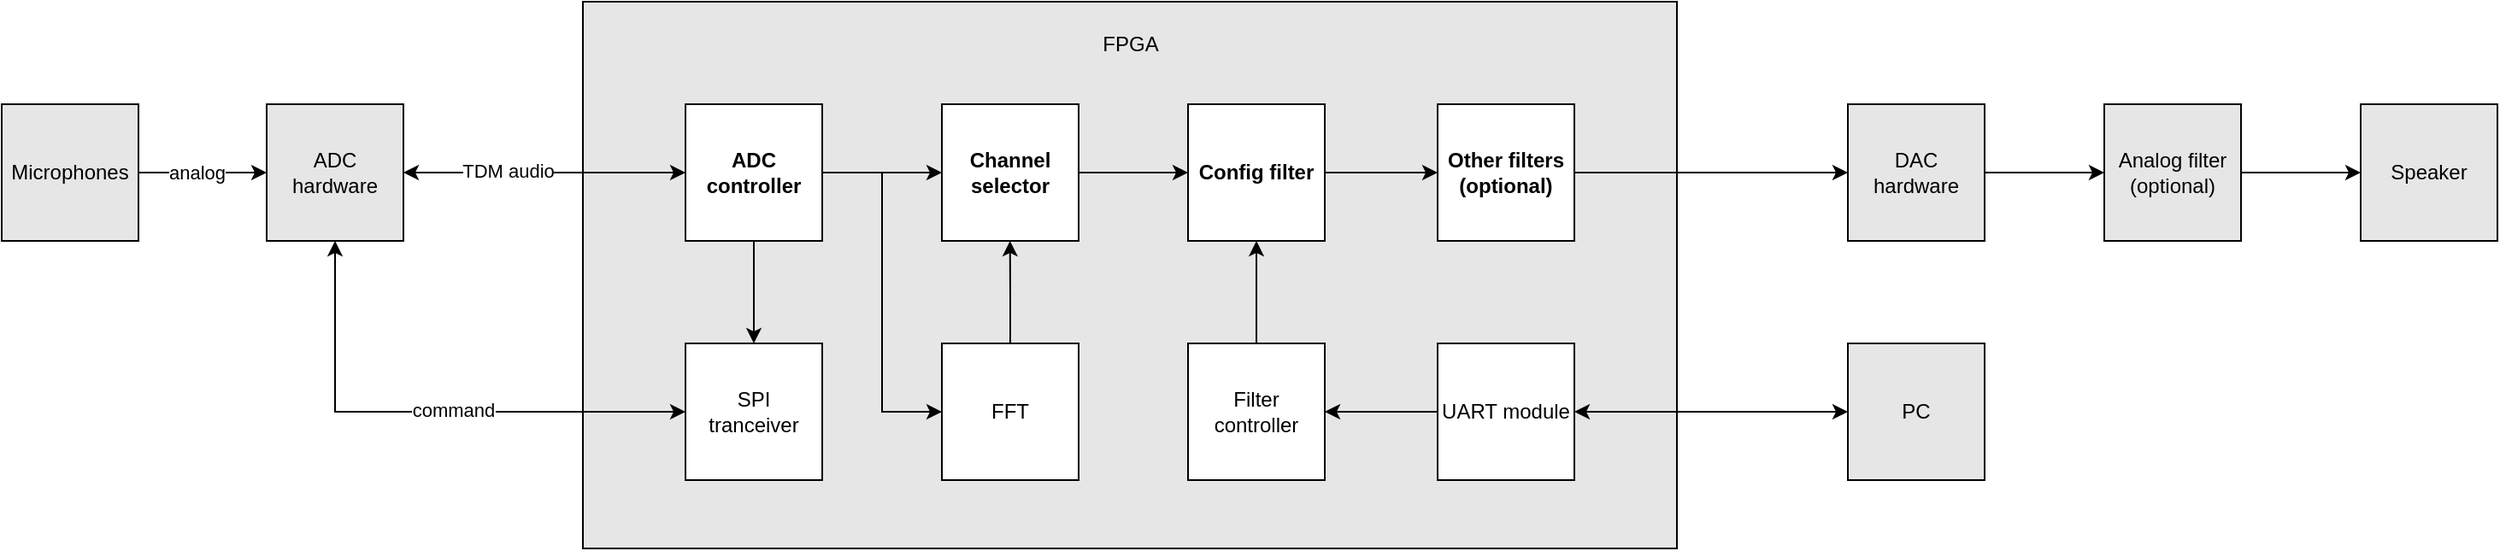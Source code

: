 <mxfile version="20.8.10" type="device"><diagram name="Sida-1" id="80VQ6mnJfD9KNLtdouCK"><mxGraphModel dx="2482" dy="1125" grid="1" gridSize="10" guides="1" tooltips="1" connect="1" arrows="1" fold="1" page="1" pageScale="1" pageWidth="827" pageHeight="1169" math="0" shadow="0"><root><mxCell id="0"/><mxCell id="1" parent="0"/><mxCell id="QxkmH1eV7dikoLSciFiP-5" value="" style="rounded=0;whiteSpace=wrap;html=1;fillColor=#E6E6E6;" vertex="1" parent="1"><mxGeometry x="60" y="60" width="640" height="320" as="geometry"/></mxCell><mxCell id="QxkmH1eV7dikoLSciFiP-25" style="edgeStyle=orthogonalEdgeStyle;rounded=0;orthogonalLoop=1;jettySize=auto;html=1;exitX=0;exitY=0.5;exitDx=0;exitDy=0;entryX=0.5;entryY=1;entryDx=0;entryDy=0;startArrow=classic;startFill=1;endArrow=classic;endFill=1;" edge="1" parent="1" source="DmN2XyIXI_mwZ3_GLvPj-4" target="DmN2XyIXI_mwZ3_GLvPj-15"><mxGeometry relative="1" as="geometry"/></mxCell><mxCell id="QxkmH1eV7dikoLSciFiP-34" value="command" style="edgeLabel;html=1;align=center;verticalAlign=middle;resizable=0;points=[];" vertex="1" connectable="0" parent="QxkmH1eV7dikoLSciFiP-25"><mxGeometry x="-0.107" y="-1" relative="1" as="geometry"><mxPoint as="offset"/></mxGeometry></mxCell><mxCell id="DmN2XyIXI_mwZ3_GLvPj-4" value="SPI&lt;br&gt;tranceiver" style="whiteSpace=wrap;html=1;aspect=fixed;" parent="1" vertex="1"><mxGeometry x="120" y="260" width="80" height="80" as="geometry"/></mxCell><mxCell id="QxkmH1eV7dikoLSciFiP-26" style="edgeStyle=orthogonalEdgeStyle;rounded=0;orthogonalLoop=1;jettySize=auto;html=1;exitX=1;exitY=0.5;exitDx=0;exitDy=0;entryX=0;entryY=0.5;entryDx=0;entryDy=0;startArrow=classic;startFill=1;endArrow=classic;endFill=1;" edge="1" parent="1" source="DmN2XyIXI_mwZ3_GLvPj-15" target="DmN2XyIXI_mwZ3_GLvPj-1"><mxGeometry relative="1" as="geometry"/></mxCell><mxCell id="QxkmH1eV7dikoLSciFiP-33" value="TDM audio" style="edgeLabel;html=1;align=center;verticalAlign=middle;resizable=0;points=[];" vertex="1" connectable="0" parent="QxkmH1eV7dikoLSciFiP-26"><mxGeometry x="-0.263" y="1" relative="1" as="geometry"><mxPoint as="offset"/></mxGeometry></mxCell><mxCell id="DmN2XyIXI_mwZ3_GLvPj-15" value="ADC&lt;br&gt;hardware" style="whiteSpace=wrap;html=1;aspect=fixed;fillColor=#e6e6e6;" parent="1" vertex="1"><mxGeometry x="-125" y="120" width="80" height="80" as="geometry"/></mxCell><mxCell id="QxkmH1eV7dikoLSciFiP-2" style="edgeStyle=orthogonalEdgeStyle;rounded=0;orthogonalLoop=1;jettySize=auto;html=1;exitX=0.5;exitY=0;exitDx=0;exitDy=0;" edge="1" parent="1" source="DmN2XyIXI_mwZ3_GLvPj-31"><mxGeometry relative="1" as="geometry"><mxPoint x="309.857" y="200" as="targetPoint"/></mxGeometry></mxCell><mxCell id="DmN2XyIXI_mwZ3_GLvPj-31" value="FFT" style="whiteSpace=wrap;html=1;aspect=fixed;" parent="1" vertex="1"><mxGeometry x="270" y="260" width="80" height="80" as="geometry"/></mxCell><mxCell id="DmN2XyIXI_mwZ3_GLvPj-32" value="Channel&lt;br&gt;selector" style="whiteSpace=wrap;html=1;aspect=fixed;fontStyle=1" parent="1" vertex="1"><mxGeometry x="270" y="120" width="80" height="80" as="geometry"/></mxCell><mxCell id="DmN2XyIXI_mwZ3_GLvPj-47" style="edgeStyle=orthogonalEdgeStyle;rounded=0;orthogonalLoop=1;jettySize=auto;html=1;entryX=0;entryY=0.5;entryDx=0;entryDy=0;exitX=1;exitY=0.5;exitDx=0;exitDy=0;" parent="1" source="DmN2XyIXI_mwZ3_GLvPj-32" target="DmN2XyIXI_mwZ3_GLvPj-42" edge="1"><mxGeometry relative="1" as="geometry"><mxPoint x="460" y="160" as="sourcePoint"/></mxGeometry></mxCell><mxCell id="DmN2XyIXI_mwZ3_GLvPj-49" style="edgeStyle=orthogonalEdgeStyle;rounded=0;orthogonalLoop=1;jettySize=auto;html=1;entryX=0;entryY=0.5;entryDx=0;entryDy=0;" parent="1" source="DmN2XyIXI_mwZ3_GLvPj-42" target="DmN2XyIXI_mwZ3_GLvPj-48" edge="1"><mxGeometry relative="1" as="geometry"/></mxCell><mxCell id="DmN2XyIXI_mwZ3_GLvPj-42" value="Config filter&lt;br&gt;" style="whiteSpace=wrap;html=1;aspect=fixed;fontStyle=1" parent="1" vertex="1"><mxGeometry x="414" y="120" width="80" height="80" as="geometry"/></mxCell><mxCell id="DmN2XyIXI_mwZ3_GLvPj-46" style="edgeStyle=orthogonalEdgeStyle;rounded=0;orthogonalLoop=1;jettySize=auto;html=1;entryX=0.5;entryY=1;entryDx=0;entryDy=0;" parent="1" source="DmN2XyIXI_mwZ3_GLvPj-43" target="DmN2XyIXI_mwZ3_GLvPj-42" edge="1"><mxGeometry relative="1" as="geometry"/></mxCell><mxCell id="DmN2XyIXI_mwZ3_GLvPj-43" value="Filter controller&lt;br&gt;" style="whiteSpace=wrap;html=1;aspect=fixed;" parent="1" vertex="1"><mxGeometry x="414" y="260" width="80" height="80" as="geometry"/></mxCell><mxCell id="DmN2XyIXI_mwZ3_GLvPj-45" style="edgeStyle=orthogonalEdgeStyle;rounded=0;orthogonalLoop=1;jettySize=auto;html=1;entryX=1;entryY=0.5;entryDx=0;entryDy=0;" parent="1" source="DmN2XyIXI_mwZ3_GLvPj-44" target="DmN2XyIXI_mwZ3_GLvPj-43" edge="1"><mxGeometry relative="1" as="geometry"/></mxCell><mxCell id="DmN2XyIXI_mwZ3_GLvPj-44" value="UART module" style="whiteSpace=wrap;html=1;aspect=fixed;" parent="1" vertex="1"><mxGeometry x="560" y="260" width="80" height="80" as="geometry"/></mxCell><mxCell id="QxkmH1eV7dikoLSciFiP-21" style="edgeStyle=orthogonalEdgeStyle;rounded=0;orthogonalLoop=1;jettySize=auto;html=1;exitX=1;exitY=0.5;exitDx=0;exitDy=0;startArrow=none;startFill=0;" edge="1" parent="1" source="DmN2XyIXI_mwZ3_GLvPj-48" target="DmN2XyIXI_mwZ3_GLvPj-55"><mxGeometry relative="1" as="geometry"/></mxCell><mxCell id="DmN2XyIXI_mwZ3_GLvPj-48" value="Other filters&lt;br&gt;(optional)" style="whiteSpace=wrap;html=1;aspect=fixed;fontStyle=1" parent="1" vertex="1"><mxGeometry x="560" y="120" width="80" height="80" as="geometry"/></mxCell><mxCell id="DmN2XyIXI_mwZ3_GLvPj-57" value="" style="edgeStyle=orthogonalEdgeStyle;rounded=0;orthogonalLoop=1;jettySize=auto;html=1;entryX=0;entryY=0.5;entryDx=0;entryDy=0;" parent="1" source="DmN2XyIXI_mwZ3_GLvPj-55" target="DmN2XyIXI_mwZ3_GLvPj-59" edge="1"><mxGeometry relative="1" as="geometry"><mxPoint x="980" y="160" as="targetPoint"/></mxGeometry></mxCell><mxCell id="DmN2XyIXI_mwZ3_GLvPj-55" value="DAC&lt;br&gt;hardware" style="whiteSpace=wrap;html=1;aspect=fixed;fillColor=#e6e6e6;" parent="1" vertex="1"><mxGeometry x="800" y="120" width="80" height="80" as="geometry"/></mxCell><mxCell id="DmN2XyIXI_mwZ3_GLvPj-58" value="Speaker" style="whiteSpace=wrap;html=1;aspect=fixed;fillColor=#e6e6e6;" parent="1" vertex="1"><mxGeometry x="1100" y="120" width="80" height="80" as="geometry"/></mxCell><mxCell id="DmN2XyIXI_mwZ3_GLvPj-60" style="edgeStyle=orthogonalEdgeStyle;rounded=0;orthogonalLoop=1;jettySize=auto;html=1;entryX=0;entryY=0.5;entryDx=0;entryDy=0;" parent="1" source="DmN2XyIXI_mwZ3_GLvPj-59" target="DmN2XyIXI_mwZ3_GLvPj-58" edge="1"><mxGeometry relative="1" as="geometry"/></mxCell><mxCell id="DmN2XyIXI_mwZ3_GLvPj-59" value="Analog filter&lt;br&gt;(optional)" style="whiteSpace=wrap;html=1;aspect=fixed;fillColor=#e6e6e6;" parent="1" vertex="1"><mxGeometry x="950" y="120" width="80" height="80" as="geometry"/></mxCell><mxCell id="QxkmH1eV7dikoLSciFiP-7" value="FPGA" style="text;html=1;align=center;verticalAlign=middle;resizable=0;points=[];autosize=1;strokeColor=none;fillColor=none;" vertex="1" parent="1"><mxGeometry x="350" y="70" width="60" height="30" as="geometry"/></mxCell><mxCell id="QxkmH1eV7dikoLSciFiP-20" style="edgeStyle=orthogonalEdgeStyle;rounded=0;orthogonalLoop=1;jettySize=auto;html=1;exitX=0;exitY=0.5;exitDx=0;exitDy=0;entryX=1;entryY=0.5;entryDx=0;entryDy=0;startArrow=classic;startFill=1;endArrow=classic;endFill=1;" edge="1" parent="1" source="QxkmH1eV7dikoLSciFiP-19" target="DmN2XyIXI_mwZ3_GLvPj-44"><mxGeometry relative="1" as="geometry"/></mxCell><mxCell id="QxkmH1eV7dikoLSciFiP-19" value="PC" style="whiteSpace=wrap;html=1;aspect=fixed;fillColor=#e6e6e6;" vertex="1" parent="1"><mxGeometry x="800" y="260" width="80" height="80" as="geometry"/></mxCell><mxCell id="QxkmH1eV7dikoLSciFiP-24" style="edgeStyle=orthogonalEdgeStyle;rounded=0;orthogonalLoop=1;jettySize=auto;html=1;exitX=0.5;exitY=1;exitDx=0;exitDy=0;entryX=0.5;entryY=0;entryDx=0;entryDy=0;startArrow=none;startFill=0;endArrow=classic;endFill=1;" edge="1" parent="1" source="DmN2XyIXI_mwZ3_GLvPj-1" target="DmN2XyIXI_mwZ3_GLvPj-4"><mxGeometry relative="1" as="geometry"/></mxCell><mxCell id="QxkmH1eV7dikoLSciFiP-27" style="edgeStyle=orthogonalEdgeStyle;rounded=0;orthogonalLoop=1;jettySize=auto;html=1;exitX=1;exitY=0.5;exitDx=0;exitDy=0;entryX=0;entryY=0.5;entryDx=0;entryDy=0;startArrow=none;startFill=0;endArrow=classic;endFill=1;" edge="1" parent="1" source="DmN2XyIXI_mwZ3_GLvPj-1" target="DmN2XyIXI_mwZ3_GLvPj-32"><mxGeometry relative="1" as="geometry"/></mxCell><mxCell id="QxkmH1eV7dikoLSciFiP-28" style="edgeStyle=orthogonalEdgeStyle;rounded=0;orthogonalLoop=1;jettySize=auto;html=1;exitX=1;exitY=0.5;exitDx=0;exitDy=0;entryX=0;entryY=0.5;entryDx=0;entryDy=0;startArrow=none;startFill=0;endArrow=classic;endFill=1;" edge="1" parent="1" source="DmN2XyIXI_mwZ3_GLvPj-1" target="DmN2XyIXI_mwZ3_GLvPj-31"><mxGeometry relative="1" as="geometry"/></mxCell><mxCell id="DmN2XyIXI_mwZ3_GLvPj-1" value="ADC controller" style="whiteSpace=wrap;html=1;aspect=fixed;fontStyle=1" parent="1" vertex="1"><mxGeometry x="120" y="120" width="80" height="80" as="geometry"/></mxCell><mxCell id="QxkmH1eV7dikoLSciFiP-30" style="edgeStyle=orthogonalEdgeStyle;rounded=0;orthogonalLoop=1;jettySize=auto;html=1;exitX=1;exitY=0.5;exitDx=0;exitDy=0;entryX=0;entryY=0.5;entryDx=0;entryDy=0;startArrow=none;startFill=0;endArrow=classic;endFill=1;" edge="1" parent="1" source="QxkmH1eV7dikoLSciFiP-29" target="DmN2XyIXI_mwZ3_GLvPj-15"><mxGeometry relative="1" as="geometry"/></mxCell><mxCell id="QxkmH1eV7dikoLSciFiP-35" value="analog" style="edgeLabel;html=1;align=center;verticalAlign=middle;resizable=0;points=[];" vertex="1" connectable="0" parent="QxkmH1eV7dikoLSciFiP-30"><mxGeometry x="-0.105" relative="1" as="geometry"><mxPoint as="offset"/></mxGeometry></mxCell><mxCell id="QxkmH1eV7dikoLSciFiP-29" value="Microphones" style="whiteSpace=wrap;html=1;aspect=fixed;fillColor=#e6e6e6;" vertex="1" parent="1"><mxGeometry x="-280" y="120" width="80" height="80" as="geometry"/></mxCell></root></mxGraphModel></diagram></mxfile>
